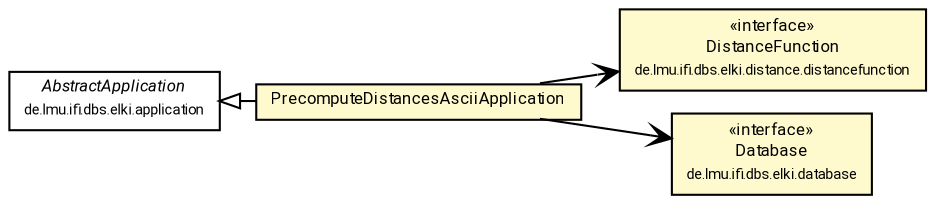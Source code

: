 #!/usr/local/bin/dot
#
# Class diagram 
# Generated by UMLGraph version R5_7_2-60-g0e99a6 (http://www.spinellis.gr/umlgraph/)
#

digraph G {
	graph [fontnames="svg"]
	edge [fontname="Roboto",fontsize=7,labelfontname="Roboto",labelfontsize=7,color="black"];
	node [fontname="Roboto",fontcolor="black",fontsize=8,shape=plaintext,margin=0,width=0,height=0];
	nodesep=0.15;
	ranksep=0.25;
	rankdir=LR;
	// de.lmu.ifi.dbs.elki.distance.distancefunction.DistanceFunction<O>
	c8297381 [label=<<table title="de.lmu.ifi.dbs.elki.distance.distancefunction.DistanceFunction" border="0" cellborder="1" cellspacing="0" cellpadding="2" bgcolor="LemonChiffon" href="../../distance/distancefunction/DistanceFunction.html" target="_parent">
		<tr><td><table border="0" cellspacing="0" cellpadding="1">
		<tr><td align="center" balign="center"> &#171;interface&#187; </td></tr>
		<tr><td align="center" balign="center"> <font face="Roboto">DistanceFunction</font> </td></tr>
		<tr><td align="center" balign="center"> <font face="Roboto" point-size="7.0">de.lmu.ifi.dbs.elki.distance.distancefunction</font> </td></tr>
		</table></td></tr>
		</table>>, URL="../../distance/distancefunction/DistanceFunction.html"];
	// de.lmu.ifi.dbs.elki.database.Database
	c8297423 [label=<<table title="de.lmu.ifi.dbs.elki.database.Database" border="0" cellborder="1" cellspacing="0" cellpadding="2" bgcolor="LemonChiffon" href="../../database/Database.html" target="_parent">
		<tr><td><table border="0" cellspacing="0" cellpadding="1">
		<tr><td align="center" balign="center"> &#171;interface&#187; </td></tr>
		<tr><td align="center" balign="center"> <font face="Roboto">Database</font> </td></tr>
		<tr><td align="center" balign="center"> <font face="Roboto" point-size="7.0">de.lmu.ifi.dbs.elki.database</font> </td></tr>
		</table></td></tr>
		</table>>, URL="../../database/Database.html"];
	// de.lmu.ifi.dbs.elki.application.AbstractApplication
	c8297425 [label=<<table title="de.lmu.ifi.dbs.elki.application.AbstractApplication" border="0" cellborder="1" cellspacing="0" cellpadding="2" href="../AbstractApplication.html" target="_parent">
		<tr><td><table border="0" cellspacing="0" cellpadding="1">
		<tr><td align="center" balign="center"> <font face="Roboto"><i>AbstractApplication</i></font> </td></tr>
		<tr><td align="center" balign="center"> <font face="Roboto" point-size="7.0">de.lmu.ifi.dbs.elki.application</font> </td></tr>
		</table></td></tr>
		</table>>, URL="../AbstractApplication.html"];
	// de.lmu.ifi.dbs.elki.application.cache.PrecomputeDistancesAsciiApplication<O>
	c8299405 [label=<<table title="de.lmu.ifi.dbs.elki.application.cache.PrecomputeDistancesAsciiApplication" border="0" cellborder="1" cellspacing="0" cellpadding="2" bgcolor="lemonChiffon" href="PrecomputeDistancesAsciiApplication.html" target="_parent">
		<tr><td><table border="0" cellspacing="0" cellpadding="1">
		<tr><td align="center" balign="center"> <font face="Roboto">PrecomputeDistancesAsciiApplication</font> </td></tr>
		</table></td></tr>
		</table>>, URL="PrecomputeDistancesAsciiApplication.html"];
	// de.lmu.ifi.dbs.elki.application.cache.PrecomputeDistancesAsciiApplication<O> extends de.lmu.ifi.dbs.elki.application.AbstractApplication
	c8297425 -> c8299405 [arrowtail=empty,dir=back,weight=10];
	// de.lmu.ifi.dbs.elki.application.cache.PrecomputeDistancesAsciiApplication<O> navassoc de.lmu.ifi.dbs.elki.database.Database
	c8299405 -> c8297423 [arrowhead=open,weight=1];
	// de.lmu.ifi.dbs.elki.application.cache.PrecomputeDistancesAsciiApplication<O> navassoc de.lmu.ifi.dbs.elki.distance.distancefunction.DistanceFunction<O>
	c8299405 -> c8297381 [arrowhead=open,weight=1];
}

